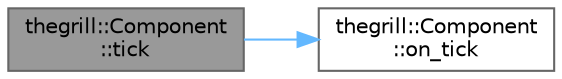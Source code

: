 digraph "thegrill::Component::tick"
{
 // LATEX_PDF_SIZE
  bgcolor="transparent";
  edge [fontname=Helvetica,fontsize=10,labelfontname=Helvetica,labelfontsize=10];
  node [fontname=Helvetica,fontsize=10,shape=box,height=0.2,width=0.4];
  rankdir="LR";
  Node1 [id="Node000001",label="thegrill::Component\l::tick",height=0.2,width=0.4,color="gray40", fillcolor="grey60", style="filled", fontcolor="black",tooltip=" "];
  Node1 -> Node2 [id="edge2_Node000001_Node000002",color="steelblue1",style="solid",tooltip=" "];
  Node2 [id="Node000002",label="thegrill::Component\l::on_tick",height=0.2,width=0.4,color="grey40", fillcolor="white", style="filled",URL="$structthegrill_1_1_component.html#ab2f4198b8755856e77eb0181754b290b",tooltip="Called every frame to update the component."];
}
